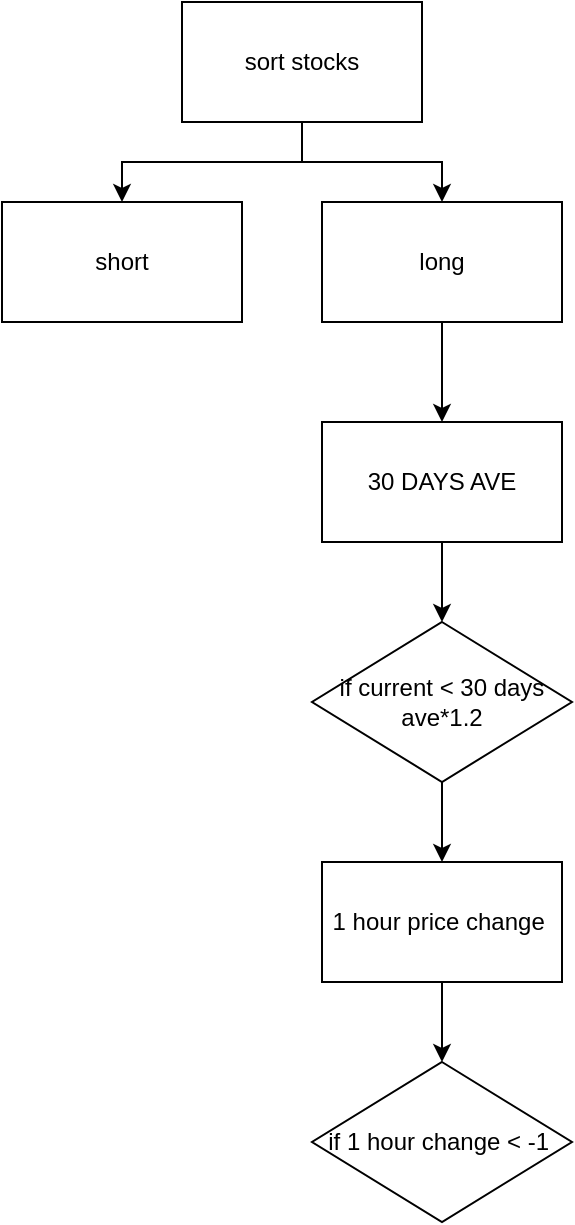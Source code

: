 <mxfile version="13.8.0" type="device"><diagram id="9ouhDlxQ9h56XgublTCv" name="Page-1"><mxGraphModel dx="2066" dy="1074" grid="1" gridSize="10" guides="1" tooltips="1" connect="1" arrows="1" fold="1" page="1" pageScale="1" pageWidth="1100" pageHeight="1700" math="0" shadow="0"><root><mxCell id="0"/><mxCell id="1" parent="0"/><mxCell id="rUYy3SGiTfFSWpUrUpqZ-3" value="" style="edgeStyle=orthogonalEdgeStyle;rounded=0;orthogonalLoop=1;jettySize=auto;html=1;" edge="1" parent="1" source="rUYy3SGiTfFSWpUrUpqZ-1" target="rUYy3SGiTfFSWpUrUpqZ-2"><mxGeometry relative="1" as="geometry"/></mxCell><mxCell id="rUYy3SGiTfFSWpUrUpqZ-5" style="edgeStyle=orthogonalEdgeStyle;rounded=0;orthogonalLoop=1;jettySize=auto;html=1;entryX=0.5;entryY=0;entryDx=0;entryDy=0;" edge="1" parent="1" source="rUYy3SGiTfFSWpUrUpqZ-1" target="rUYy3SGiTfFSWpUrUpqZ-4"><mxGeometry relative="1" as="geometry"/></mxCell><mxCell id="rUYy3SGiTfFSWpUrUpqZ-1" value="sort stocks" style="rounded=0;whiteSpace=wrap;html=1;" vertex="1" parent="1"><mxGeometry x="230" y="190" width="120" height="60" as="geometry"/></mxCell><mxCell id="rUYy3SGiTfFSWpUrUpqZ-2" value="short" style="rounded=0;whiteSpace=wrap;html=1;" vertex="1" parent="1"><mxGeometry x="140" y="290" width="120" height="60" as="geometry"/></mxCell><mxCell id="rUYy3SGiTfFSWpUrUpqZ-9" value="" style="edgeStyle=orthogonalEdgeStyle;rounded=0;orthogonalLoop=1;jettySize=auto;html=1;" edge="1" parent="1" source="rUYy3SGiTfFSWpUrUpqZ-4" target="rUYy3SGiTfFSWpUrUpqZ-6"><mxGeometry relative="1" as="geometry"/></mxCell><mxCell id="rUYy3SGiTfFSWpUrUpqZ-4" value="long" style="rounded=0;whiteSpace=wrap;html=1;" vertex="1" parent="1"><mxGeometry x="300" y="290" width="120" height="60" as="geometry"/></mxCell><mxCell id="rUYy3SGiTfFSWpUrUpqZ-8" value="" style="edgeStyle=orthogonalEdgeStyle;rounded=0;orthogonalLoop=1;jettySize=auto;html=1;" edge="1" parent="1" source="rUYy3SGiTfFSWpUrUpqZ-6" target="rUYy3SGiTfFSWpUrUpqZ-7"><mxGeometry relative="1" as="geometry"/></mxCell><mxCell id="rUYy3SGiTfFSWpUrUpqZ-6" value="30 DAYS AVE&lt;br&gt;" style="rounded=0;whiteSpace=wrap;html=1;" vertex="1" parent="1"><mxGeometry x="300" y="400" width="120" height="60" as="geometry"/></mxCell><mxCell id="rUYy3SGiTfFSWpUrUpqZ-11" value="" style="edgeStyle=orthogonalEdgeStyle;rounded=0;orthogonalLoop=1;jettySize=auto;html=1;" edge="1" parent="1" source="rUYy3SGiTfFSWpUrUpqZ-7" target="rUYy3SGiTfFSWpUrUpqZ-10"><mxGeometry relative="1" as="geometry"/></mxCell><mxCell id="rUYy3SGiTfFSWpUrUpqZ-7" value="if current &amp;lt; 30 days ave*1.2" style="rhombus;whiteSpace=wrap;html=1;" vertex="1" parent="1"><mxGeometry x="295" y="500" width="130" height="80" as="geometry"/></mxCell><mxCell id="rUYy3SGiTfFSWpUrUpqZ-13" value="" style="edgeStyle=orthogonalEdgeStyle;rounded=0;orthogonalLoop=1;jettySize=auto;html=1;" edge="1" parent="1" source="rUYy3SGiTfFSWpUrUpqZ-10" target="rUYy3SGiTfFSWpUrUpqZ-12"><mxGeometry relative="1" as="geometry"/></mxCell><mxCell id="rUYy3SGiTfFSWpUrUpqZ-10" value="1 hour price change&amp;nbsp;" style="rounded=0;whiteSpace=wrap;html=1;" vertex="1" parent="1"><mxGeometry x="300" y="620" width="120" height="60" as="geometry"/></mxCell><mxCell id="rUYy3SGiTfFSWpUrUpqZ-12" value="if 1 hour change &amp;lt; -1&amp;nbsp;" style="rhombus;whiteSpace=wrap;html=1;" vertex="1" parent="1"><mxGeometry x="295" y="720" width="130" height="80" as="geometry"/></mxCell></root></mxGraphModel></diagram></mxfile>